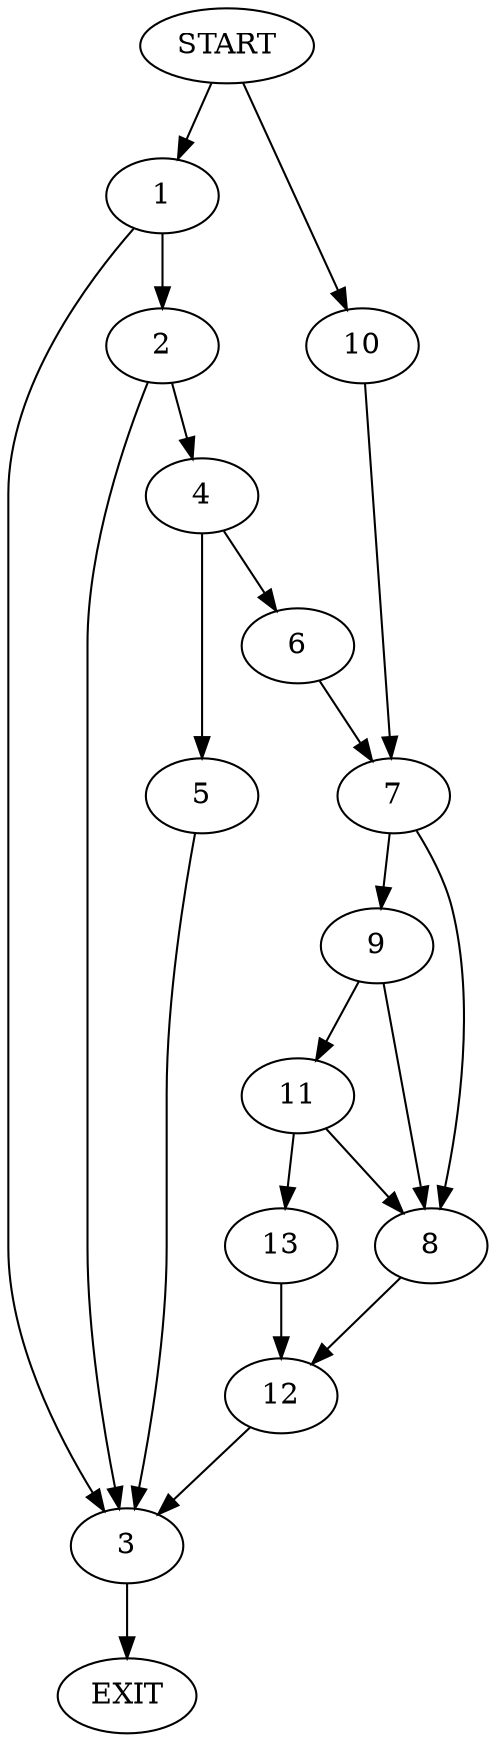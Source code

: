 digraph {
0 [label="START"]
14 [label="EXIT"]
0 -> 1
1 -> 2
1 -> 3
3 -> 14
2 -> 4
2 -> 3
4 -> 5
4 -> 6
5 -> 3
6 -> 7
7 -> 8
7 -> 9
0 -> 10
10 -> 7
9 -> 8
9 -> 11
8 -> 12
11 -> 13
11 -> 8
13 -> 12
12 -> 3
}
